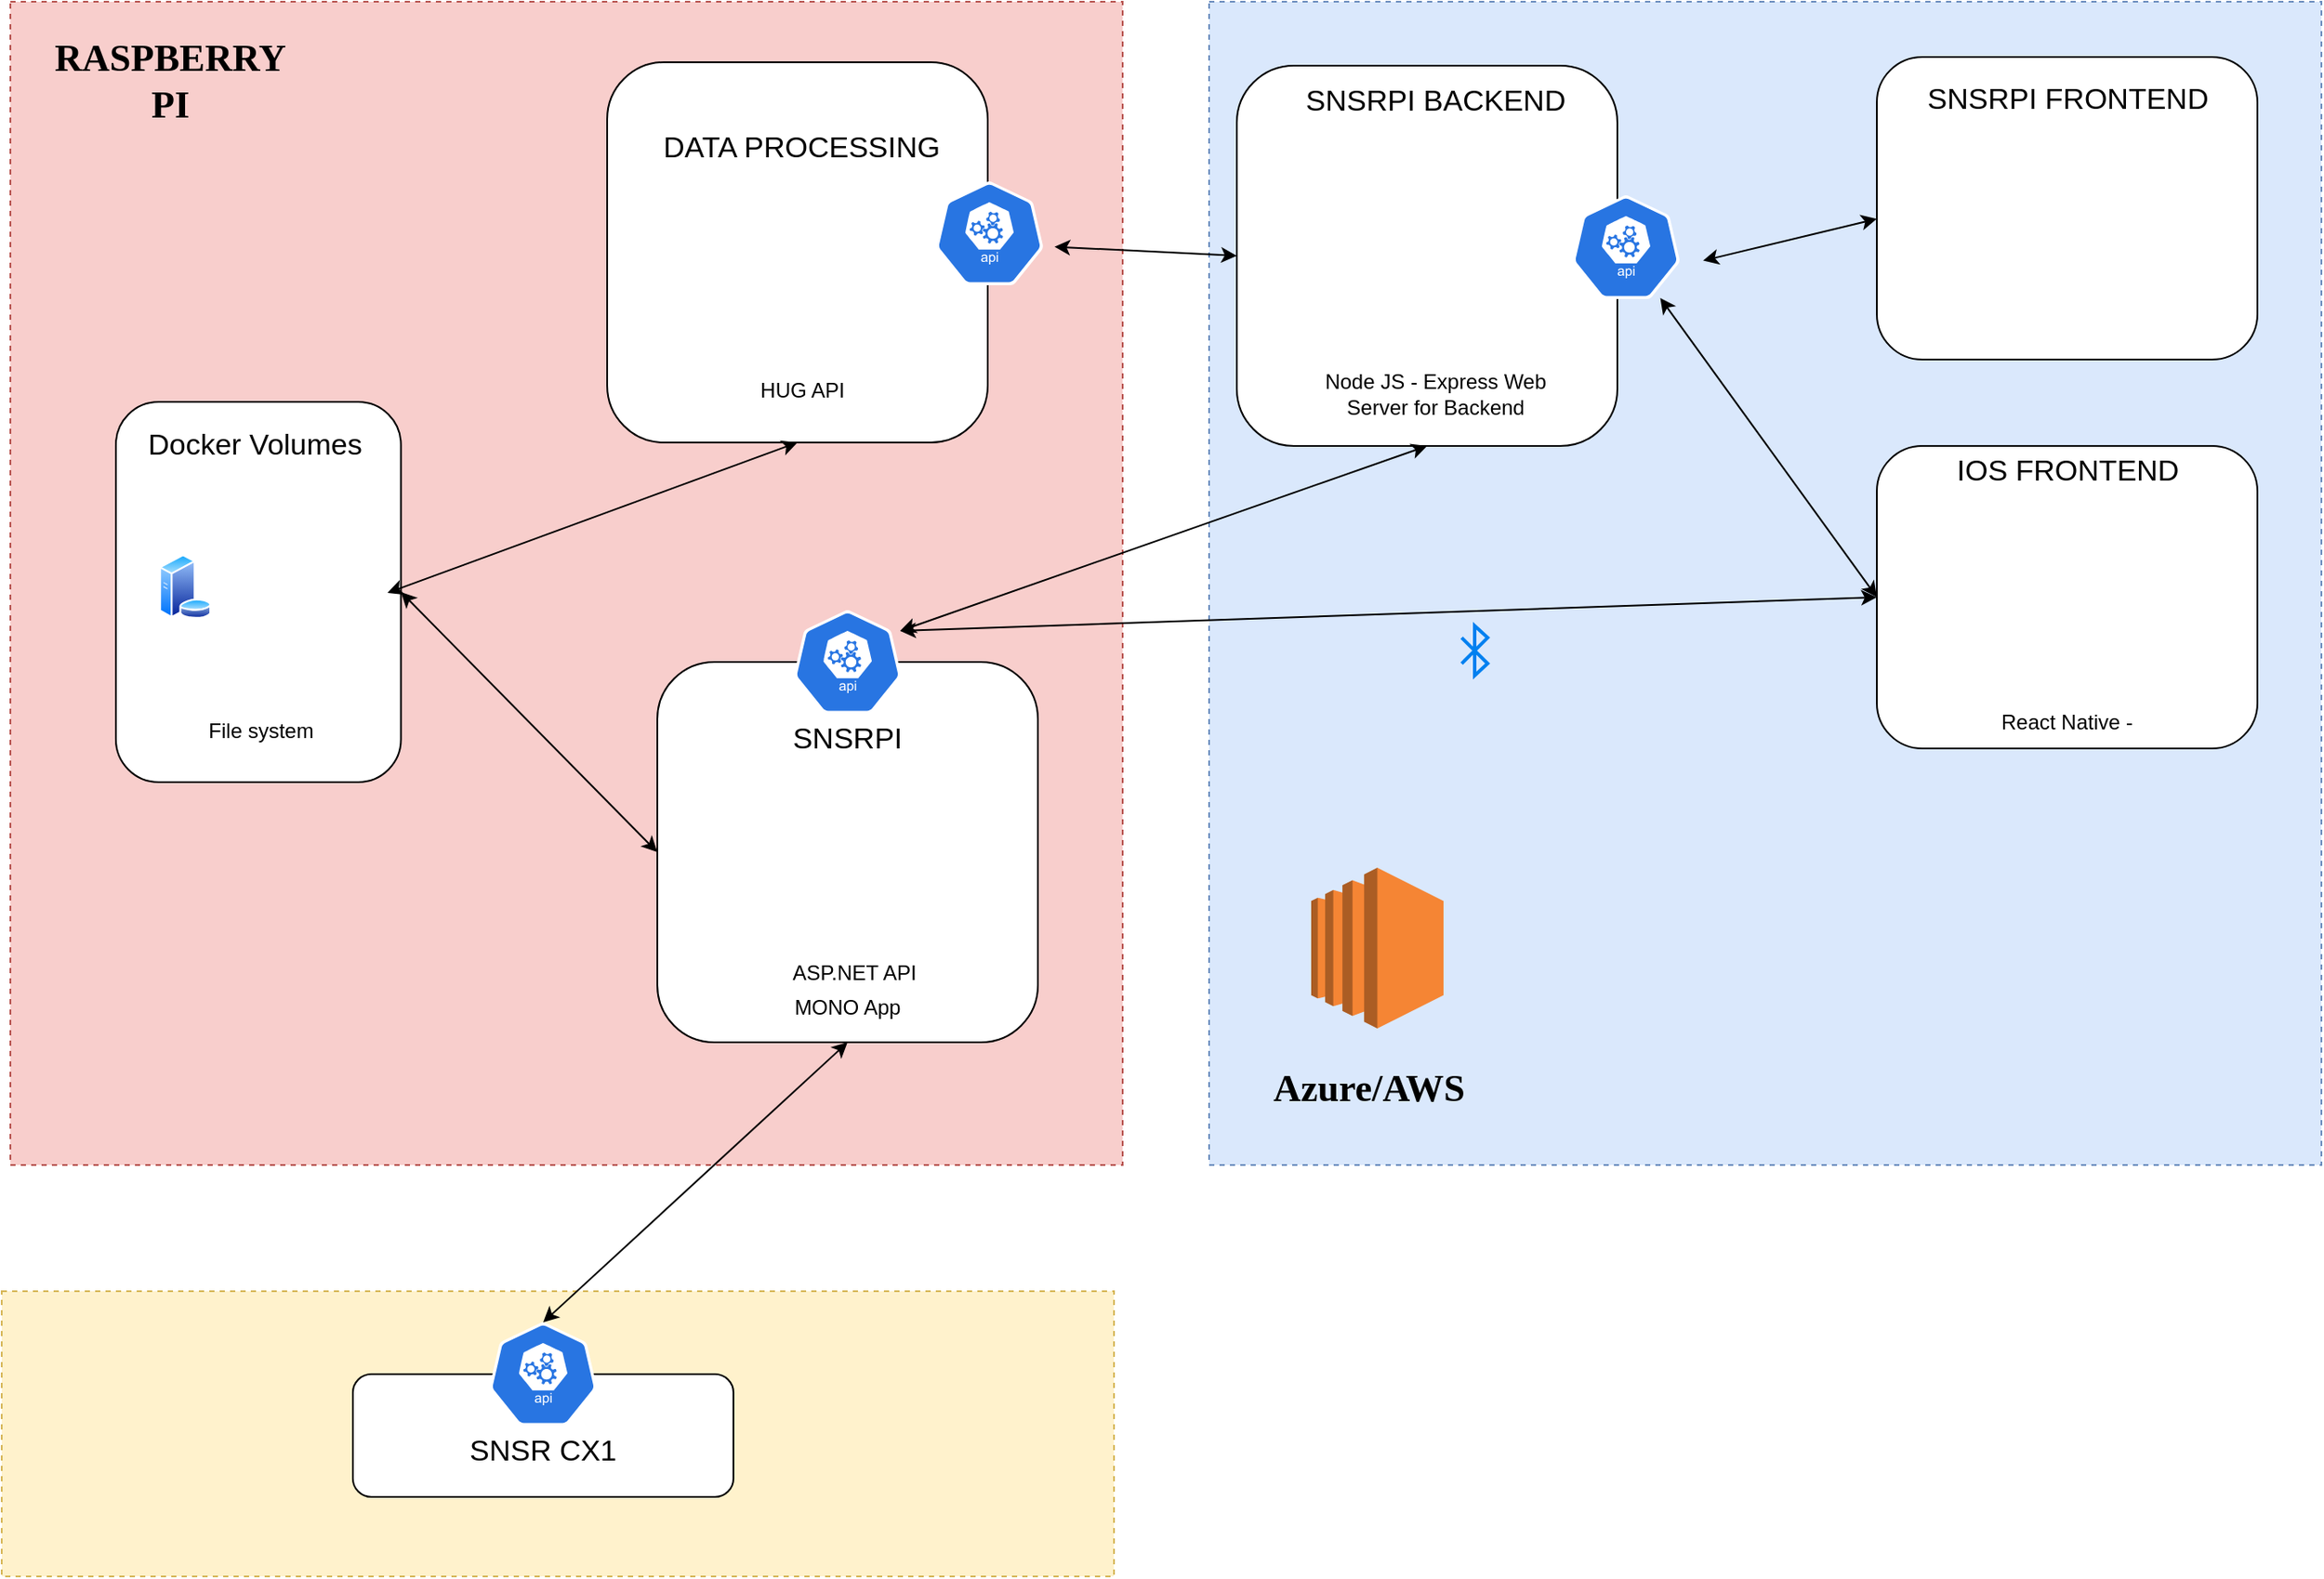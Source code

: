 <mxfile version="14.9.3" type="github">
  <diagram name="Page-1" id="5d7acffa-a066-3a61-03fe-96351882024d">
    <mxGraphModel dx="3176" dy="1286" grid="0" gridSize="10" guides="1" tooltips="1" connect="1" arrows="1" fold="1" page="1" pageScale="1" pageWidth="1100" pageHeight="850" background="#ffffff" math="0" shadow="0">
      <root>
        <mxCell id="0" />
        <mxCell id="1" parent="0" />
        <mxCell id="zZnXeD6LMVea68qLVW7M-81" value="" style="rounded=0;whiteSpace=wrap;html=1;fontFamily=Helvetica;fontSize=17;dashed=1;fillColor=#dae8fc;strokeColor=#6c8ebf;" vertex="1" parent="1">
          <mxGeometry x="444" y="143" width="643" height="673" as="geometry" />
        </mxCell>
        <mxCell id="zZnXeD6LMVea68qLVW7M-68" value="" style="rounded=0;whiteSpace=wrap;html=1;fontFamily=Helvetica;fontSize=17;dashed=1;fillColor=#f8cecc;strokeColor=#b85450;" vertex="1" parent="1">
          <mxGeometry x="-249" y="143" width="643" height="673" as="geometry" />
        </mxCell>
        <mxCell id="zZnXeD6LMVea68qLVW7M-42" style="edgeStyle=none;rounded=0;orthogonalLoop=1;jettySize=auto;html=1;exitX=0;exitY=0.5;exitDx=0;exitDy=0;fontFamily=Helvetica;fontSize=17;startArrow=classic;startFill=1;entryX=0.9;entryY=0.2;entryDx=0;entryDy=0;entryPerimeter=0;" edge="1" parent="1" source="zZnXeD6LMVea68qLVW7M-35" target="zZnXeD6LMVea68qLVW7M-22">
          <mxGeometry relative="1" as="geometry">
            <mxPoint x="600" y="560" as="targetPoint" />
          </mxGeometry>
        </mxCell>
        <mxCell id="zZnXeD6LMVea68qLVW7M-43" style="edgeStyle=none;rounded=0;orthogonalLoop=1;jettySize=auto;html=1;exitX=0;exitY=0.5;exitDx=0;exitDy=0;entryX=0.72;entryY=0.99;entryDx=0;entryDy=0;entryPerimeter=0;fontFamily=Helvetica;fontSize=17;startArrow=classic;startFill=1;" edge="1" parent="1" source="zZnXeD6LMVea68qLVW7M-35" target="zZnXeD6LMVea68qLVW7M-15">
          <mxGeometry relative="1" as="geometry" />
        </mxCell>
        <mxCell id="zZnXeD6LMVea68qLVW7M-35" value="" style="rounded=1;whiteSpace=wrap;html=1;" vertex="1" parent="1">
          <mxGeometry x="830" y="400" width="220" height="175" as="geometry" />
        </mxCell>
        <mxCell id="zZnXeD6LMVea68qLVW7M-14" value="" style="rounded=1;whiteSpace=wrap;html=1;" vertex="1" parent="1">
          <mxGeometry x="830" y="175" width="220" height="175" as="geometry" />
        </mxCell>
        <mxCell id="zZnXeD6LMVea68qLVW7M-32" style="rounded=0;orthogonalLoop=1;jettySize=auto;html=1;exitX=0;exitY=0.5;exitDx=0;exitDy=0;entryX=0.995;entryY=0.63;entryDx=0;entryDy=0;entryPerimeter=0;fontFamily=Helvetica;fontSize=17;startArrow=classic;startFill=1;" edge="1" parent="1" source="zZnXeD6LMVea68qLVW7M-2" target="zZnXeD6LMVea68qLVW7M-1">
          <mxGeometry relative="1" as="geometry" />
        </mxCell>
        <mxCell id="zZnXeD6LMVea68qLVW7M-2" value="" style="rounded=1;whiteSpace=wrap;html=1;" vertex="1" parent="1">
          <mxGeometry x="460" y="180" width="220" height="220" as="geometry" />
        </mxCell>
        <mxCell id="zZnXeD6LMVea68qLVW7M-3" value="SNSRPI BACKEND" style="text;html=1;strokeColor=none;fillColor=none;align=center;verticalAlign=middle;whiteSpace=wrap;rounded=0;fontFamily=Helvetica;fontSize=17;" vertex="1" parent="1">
          <mxGeometry x="485" y="191" width="180" height="20" as="geometry" />
        </mxCell>
        <mxCell id="zZnXeD6LMVea68qLVW7M-5" value="" style="shape=image;html=1;verticalAlign=top;verticalLabelPosition=bottom;labelBackgroundColor=#ffffff;imageAspect=0;aspect=fixed;image=https://cdn4.iconfinder.com/data/icons/logos-and-brands/512/233_Node_Js_logo-128.png" vertex="1" parent="1">
          <mxGeometry x="530" y="240" width="90" height="90" as="geometry" />
        </mxCell>
        <mxCell id="zZnXeD6LMVea68qLVW7M-6" value="Node JS - Express Web Server for Backend" style="text;html=1;strokeColor=none;fillColor=none;align=center;verticalAlign=middle;whiteSpace=wrap;rounded=0;" vertex="1" parent="1">
          <mxGeometry x="500" y="360" width="150" height="20" as="geometry" />
        </mxCell>
        <mxCell id="zZnXeD6LMVea68qLVW7M-15" value="" style="html=1;dashed=0;whitespace=wrap;fillColor=#2875E2;strokeColor=#ffffff;points=[[0.005,0.63,0],[0.1,0.2,0],[0.9,0.2,0],[0.5,0,0],[0.995,0.63,0],[0.72,0.99,0],[0.5,1,0],[0.28,0.99,0]];shape=mxgraph.kubernetes.icon;prIcon=api" vertex="1" parent="1">
          <mxGeometry x="640" y="255" width="90" height="60" as="geometry" />
        </mxCell>
        <mxCell id="zZnXeD6LMVea68qLVW7M-19" value="SNSRPI FRONTEND" style="text;html=1;strokeColor=none;fillColor=none;align=center;verticalAlign=middle;whiteSpace=wrap;rounded=0;fontSize=17;" vertex="1" parent="1">
          <mxGeometry x="852.5" y="190" width="175" height="20" as="geometry" />
        </mxCell>
        <mxCell id="zZnXeD6LMVea68qLVW7M-20" value="" style="shape=image;html=1;verticalAlign=top;verticalLabelPosition=bottom;labelBackgroundColor=#ffffff;imageAspect=0;aspect=fixed;image=https://cdn0.iconfinder.com/data/icons/logos-brands-in-colors/128/react-128.png" vertex="1" parent="1">
          <mxGeometry x="909" y="229" width="71.5" height="71.5" as="geometry" />
        </mxCell>
        <mxCell id="zZnXeD6LMVea68qLVW7M-29" value="" style="endArrow=classic;startArrow=classic;html=1;fontFamily=Helvetica;fontSize=17;exitX=0.9;exitY=0.2;exitDx=0;exitDy=0;exitPerimeter=0;entryX=0.5;entryY=1;entryDx=0;entryDy=0;" edge="1" parent="1" source="zZnXeD6LMVea68qLVW7M-22" target="zZnXeD6LMVea68qLVW7M-2">
          <mxGeometry width="50" height="50" relative="1" as="geometry">
            <mxPoint x="680" y="490" as="sourcePoint" />
            <mxPoint x="730" y="440" as="targetPoint" />
          </mxGeometry>
        </mxCell>
        <mxCell id="zZnXeD6LMVea68qLVW7M-30" value="" style="endArrow=classic;startArrow=classic;html=1;fontFamily=Helvetica;fontSize=17;exitX=0;exitY=0.535;exitDx=0;exitDy=0;exitPerimeter=0;entryX=0.995;entryY=0.63;entryDx=0;entryDy=0;entryPerimeter=0;" edge="1" parent="1" source="zZnXeD6LMVea68qLVW7M-14" target="zZnXeD6LMVea68qLVW7M-15">
          <mxGeometry width="50" height="50" relative="1" as="geometry">
            <mxPoint x="750" y="470" as="sourcePoint" />
            <mxPoint x="752" y="330" as="targetPoint" />
          </mxGeometry>
        </mxCell>
        <mxCell id="zZnXeD6LMVea68qLVW7M-36" value="" style="shape=image;html=1;verticalAlign=top;verticalLabelPosition=bottom;labelBackgroundColor=#ffffff;imageAspect=0;aspect=fixed;image=https://cdn0.iconfinder.com/data/icons/logos-brands-in-colors/128/react-128.png" vertex="1" parent="1">
          <mxGeometry x="960" y="449.75" width="67.5" height="67.5" as="geometry" />
        </mxCell>
        <mxCell id="zZnXeD6LMVea68qLVW7M-37" value="IOS FRONTEND" style="text;html=1;strokeColor=none;fillColor=none;align=center;verticalAlign=middle;whiteSpace=wrap;rounded=0;fontSize=17;" vertex="1" parent="1">
          <mxGeometry x="852.5" y="405" width="175" height="20" as="geometry" />
        </mxCell>
        <mxCell id="zZnXeD6LMVea68qLVW7M-38" value="React Native -" style="text;html=1;strokeColor=none;fillColor=none;align=center;verticalAlign=middle;whiteSpace=wrap;rounded=0;" vertex="1" parent="1">
          <mxGeometry x="865" y="550" width="150" height="20" as="geometry" />
        </mxCell>
        <mxCell id="zZnXeD6LMVea68qLVW7M-47" value="" style="html=1;verticalLabelPosition=bottom;align=center;labelBackgroundColor=#ffffff;verticalAlign=top;strokeWidth=2;strokeColor=#0080F0;shadow=0;dashed=0;shape=mxgraph.ios7.icons.bluetooth;pointerEvents=1;fontFamily=Helvetica;fontSize=17;" vertex="1" parent="1">
          <mxGeometry x="590" y="504" width="15" height="28.8" as="geometry" />
        </mxCell>
        <mxCell id="zZnXeD6LMVea68qLVW7M-49" value="" style="group" vertex="1" connectable="0" parent="1">
          <mxGeometry x="125" y="495" width="243" height="277" as="geometry" />
        </mxCell>
        <mxCell id="zZnXeD6LMVea68qLVW7M-40" value="" style="group" vertex="1" connectable="0" parent="zZnXeD6LMVea68qLVW7M-49">
          <mxGeometry y="30" width="243" height="247" as="geometry" />
        </mxCell>
        <mxCell id="zZnXeD6LMVea68qLVW7M-16" value="" style="rounded=1;whiteSpace=wrap;html=1;" vertex="1" parent="zZnXeD6LMVea68qLVW7M-40">
          <mxGeometry width="220" height="220" as="geometry" />
        </mxCell>
        <mxCell id="zZnXeD6LMVea68qLVW7M-21" value="SNSRPI" style="text;html=1;strokeColor=none;fillColor=none;align=center;verticalAlign=middle;whiteSpace=wrap;rounded=0;fontFamily=Helvetica;fontSize=17;" vertex="1" parent="zZnXeD6LMVea68qLVW7M-40">
          <mxGeometry x="20" y="35" width="180" height="20" as="geometry" />
        </mxCell>
        <mxCell id="zZnXeD6LMVea68qLVW7M-33" value="" style="shape=image;html=1;verticalAlign=top;verticalLabelPosition=bottom;labelBackgroundColor=#ffffff;imageAspect=0;aspect=fixed;image=https://cdn1.iconfinder.com/data/icons/Momentum_GlossyEntireSet/32/c.png;fontFamily=Helvetica;fontSize=17;" vertex="1" parent="zZnXeD6LMVea68qLVW7M-40">
          <mxGeometry x="40" y="85" width="50" height="50" as="geometry" />
        </mxCell>
        <mxCell id="zZnXeD6LMVea68qLVW7M-44" value="MONO App&lt;br&gt;" style="text;html=1;strokeColor=none;fillColor=none;align=center;verticalAlign=middle;whiteSpace=wrap;rounded=0;" vertex="1" parent="zZnXeD6LMVea68qLVW7M-40">
          <mxGeometry x="35" y="190" width="150" height="20" as="geometry" />
        </mxCell>
        <mxCell id="zZnXeD6LMVea68qLVW7M-59" value="" style="shape=image;html=1;verticalAlign=top;verticalLabelPosition=bottom;labelBackgroundColor=#ffffff;imageAspect=0;aspect=fixed;image=https://cdn3.iconfinder.com/data/icons/social-media-2169/24/social_media_social_media_logo_docker-128.png;fontFamily=Helvetica;fontSize=17;" vertex="1" parent="zZnXeD6LMVea68qLVW7M-40">
          <mxGeometry x="172" y="176" width="71" height="71" as="geometry" />
        </mxCell>
        <mxCell id="zZnXeD6LMVea68qLVW7M-22" value="" style="html=1;dashed=0;whitespace=wrap;fillColor=#2875E2;strokeColor=#ffffff;points=[[0.005,0.63,0],[0.1,0.2,0],[0.9,0.2,0],[0.5,0,0],[0.995,0.63,0],[0.72,0.99,0],[0.5,1,0],[0.28,0.99,0]];shape=mxgraph.kubernetes.icon;prIcon=api" vertex="1" parent="zZnXeD6LMVea68qLVW7M-49">
          <mxGeometry x="72" width="76" height="60" as="geometry" />
        </mxCell>
        <mxCell id="zZnXeD6LMVea68qLVW7M-50" value="" style="group" vertex="1" connectable="0" parent="1">
          <mxGeometry x="96" y="178" width="259" height="239" as="geometry" />
        </mxCell>
        <mxCell id="zZnXeD6LMVea68qLVW7M-46" value="" style="group" vertex="1" connectable="0" parent="zZnXeD6LMVea68qLVW7M-50">
          <mxGeometry width="238" height="239" as="geometry" />
        </mxCell>
        <mxCell id="zZnXeD6LMVea68qLVW7M-17" value="" style="rounded=1;whiteSpace=wrap;html=1;" vertex="1" parent="zZnXeD6LMVea68qLVW7M-46">
          <mxGeometry width="220" height="220" as="geometry" />
        </mxCell>
        <mxCell id="zZnXeD6LMVea68qLVW7M-4" value="" style="shape=image;html=1;verticalAlign=top;verticalLabelPosition=bottom;labelBackgroundColor=#ffffff;imageAspect=0;aspect=fixed;image=https://cdn4.iconfinder.com/data/icons/logos-and-brands/512/267_Python_logo-128.png" vertex="1" parent="zZnXeD6LMVea68qLVW7M-46">
          <mxGeometry x="61" y="70" width="80" height="80" as="geometry" />
        </mxCell>
        <mxCell id="zZnXeD6LMVea68qLVW7M-23" value="DATA PROCESSING" style="text;html=1;strokeColor=none;fillColor=none;align=center;verticalAlign=middle;whiteSpace=wrap;rounded=0;fontSize=17;" vertex="1" parent="zZnXeD6LMVea68qLVW7M-46">
          <mxGeometry x="25" y="40" width="175" height="20" as="geometry" />
        </mxCell>
        <mxCell id="zZnXeD6LMVea68qLVW7M-34" value="HUG API" style="text;html=1;strokeColor=none;fillColor=none;align=center;verticalAlign=middle;whiteSpace=wrap;rounded=0;" vertex="1" parent="zZnXeD6LMVea68qLVW7M-46">
          <mxGeometry x="37.5" y="180" width="150" height="20" as="geometry" />
        </mxCell>
        <mxCell id="zZnXeD6LMVea68qLVW7M-62" value="" style="shape=image;html=1;verticalAlign=top;verticalLabelPosition=bottom;labelBackgroundColor=#ffffff;imageAspect=0;aspect=fixed;image=https://cdn3.iconfinder.com/data/icons/social-media-2169/24/social_media_social_media_logo_docker-128.png;fontFamily=Helvetica;fontSize=17;" vertex="1" parent="zZnXeD6LMVea68qLVW7M-46">
          <mxGeometry x="175" y="176" width="63" height="63" as="geometry" />
        </mxCell>
        <mxCell id="zZnXeD6LMVea68qLVW7M-1" value="" style="html=1;dashed=0;whitespace=wrap;fillColor=#2875E2;strokeColor=#ffffff;points=[[0.005,0.63,0],[0.1,0.2,0],[0.9,0.2,0],[0.5,0,0],[0.995,0.63,0],[0.72,0.99,0],[0.5,1,0],[0.28,0.99,0]];shape=mxgraph.kubernetes.icon;prIcon=api" vertex="1" parent="zZnXeD6LMVea68qLVW7M-50">
          <mxGeometry x="183" y="69" width="76" height="60" as="geometry" />
        </mxCell>
        <mxCell id="zZnXeD6LMVea68qLVW7M-45" value="ASP.NET API&lt;br&gt;" style="text;html=1;strokeColor=none;fillColor=none;align=center;verticalAlign=middle;whiteSpace=wrap;rounded=0;" vertex="1" parent="1">
          <mxGeometry x="164" y="695" width="150" height="20" as="geometry" />
        </mxCell>
        <mxCell id="zZnXeD6LMVea68qLVW7M-51" value="" style="group" vertex="1" connectable="0" parent="1">
          <mxGeometry x="-194" y="359.5" width="194" height="256" as="geometry" />
        </mxCell>
        <mxCell id="zZnXeD6LMVea68qLVW7M-53" value="" style="rounded=1;whiteSpace=wrap;html=1;" vertex="1" parent="zZnXeD6LMVea68qLVW7M-51">
          <mxGeometry x="5.992" y="15" width="164.788" height="220" as="geometry" />
        </mxCell>
        <mxCell id="zZnXeD6LMVea68qLVW7M-55" value="Docker Volumes" style="text;html=1;strokeColor=none;fillColor=none;align=center;verticalAlign=middle;whiteSpace=wrap;rounded=0;fontSize=17;" vertex="1" parent="zZnXeD6LMVea68qLVW7M-51">
          <mxGeometry x="20.973" y="30" width="131.081" height="20" as="geometry" />
        </mxCell>
        <mxCell id="zZnXeD6LMVea68qLVW7M-56" value="File system" style="text;html=1;strokeColor=none;fillColor=none;align=center;verticalAlign=middle;whiteSpace=wrap;rounded=0;" vertex="1" parent="zZnXeD6LMVea68qLVW7M-51">
          <mxGeometry x="34.081" y="195" width="112.355" height="20" as="geometry" />
        </mxCell>
        <mxCell id="zZnXeD6LMVea68qLVW7M-58" value="" style="shape=image;html=1;verticalAlign=top;verticalLabelPosition=bottom;labelBackgroundColor=#ffffff;imageAspect=0;aspect=fixed;image=https://cdn3.iconfinder.com/data/icons/social-media-2169/24/social_media_social_media_logo_docker-128.png;fontFamily=Helvetica;fontSize=17;" vertex="1" parent="zZnXeD6LMVea68qLVW7M-51">
          <mxGeometry x="137.822" y="185" width="53.181" height="53.181" as="geometry" />
        </mxCell>
        <mxCell id="zZnXeD6LMVea68qLVW7M-63" value="" style="aspect=fixed;perimeter=ellipsePerimeter;html=1;align=center;shadow=0;dashed=0;spacingTop=3;image;image=img/lib/active_directory/database_server.svg;fontFamily=Helvetica;fontSize=17;" vertex="1" parent="zZnXeD6LMVea68qLVW7M-51">
          <mxGeometry x="30.71" y="103" width="30.71" height="37.452" as="geometry" />
        </mxCell>
        <mxCell id="zZnXeD6LMVea68qLVW7M-60" value="" style="shape=image;html=1;verticalAlign=top;verticalLabelPosition=bottom;labelBackgroundColor=#ffffff;imageAspect=0;aspect=fixed;image=https://cdn3.iconfinder.com/data/icons/social-media-2169/24/social_media_social_media_logo_docker-128.png;fontFamily=Helvetica;fontSize=17;" vertex="1" parent="1">
          <mxGeometry x="1007" y="308" width="71" height="71" as="geometry" />
        </mxCell>
        <mxCell id="zZnXeD6LMVea68qLVW7M-61" value="" style="shape=image;html=1;verticalAlign=top;verticalLabelPosition=bottom;labelBackgroundColor=#ffffff;imageAspect=0;aspect=fixed;image=https://cdn3.iconfinder.com/data/icons/social-media-2169/24/social_media_social_media_logo_docker-128.png;fontFamily=Helvetica;fontSize=17;" vertex="1" parent="1">
          <mxGeometry x="648" y="354" width="63" height="63" as="geometry" />
        </mxCell>
        <mxCell id="zZnXeD6LMVea68qLVW7M-64" style="edgeStyle=none;rounded=0;orthogonalLoop=1;jettySize=auto;html=1;exitX=0;exitY=0.5;exitDx=0;exitDy=0;entryX=1;entryY=0.5;entryDx=0;entryDy=0;fontFamily=Helvetica;fontSize=17;startArrow=classic;startFill=1;" edge="1" parent="1" source="zZnXeD6LMVea68qLVW7M-16" target="zZnXeD6LMVea68qLVW7M-53">
          <mxGeometry relative="1" as="geometry" />
        </mxCell>
        <mxCell id="zZnXeD6LMVea68qLVW7M-65" style="edgeStyle=none;rounded=0;orthogonalLoop=1;jettySize=auto;html=1;exitX=0.5;exitY=1;exitDx=0;exitDy=0;fontFamily=Helvetica;fontSize=17;startArrow=classic;startFill=1;" edge="1" parent="1" source="zZnXeD6LMVea68qLVW7M-17">
          <mxGeometry relative="1" as="geometry">
            <mxPoint x="-31" y="485" as="targetPoint" />
          </mxGeometry>
        </mxCell>
        <mxCell id="zZnXeD6LMVea68qLVW7M-70" value="RASPBERRY PI" style="text;html=1;strokeColor=none;fillColor=none;align=center;verticalAlign=middle;whiteSpace=wrap;rounded=0;dashed=1;fontFamily=Lucida Console;fontSize=22;fontStyle=1" vertex="1" parent="1">
          <mxGeometry x="-230" y="165" width="147" height="47" as="geometry" />
        </mxCell>
        <mxCell id="zZnXeD6LMVea68qLVW7M-71" value="" style="rounded=0;whiteSpace=wrap;html=1;fontFamily=Helvetica;fontSize=17;dashed=1;fillColor=#fff2cc;strokeColor=#d6b656;" vertex="1" parent="1">
          <mxGeometry x="-254" y="889" width="643" height="165" as="geometry" />
        </mxCell>
        <mxCell id="zZnXeD6LMVea68qLVW7M-74" value="" style="rounded=1;whiteSpace=wrap;html=1;" vertex="1" parent="1">
          <mxGeometry x="-51" y="937" width="220" height="71" as="geometry" />
        </mxCell>
        <mxCell id="zZnXeD6LMVea68qLVW7M-75" value="SNSR CX1" style="text;html=1;strokeColor=none;fillColor=none;align=center;verticalAlign=middle;whiteSpace=wrap;rounded=0;fontFamily=Helvetica;fontSize=17;" vertex="1" parent="1">
          <mxGeometry x="-31" y="972" width="180" height="20" as="geometry" />
        </mxCell>
        <mxCell id="zZnXeD6LMVea68qLVW7M-79" value="" style="html=1;dashed=0;whitespace=wrap;fillColor=#2875E2;strokeColor=#ffffff;points=[[0.005,0.63,0],[0.1,0.2,0],[0.9,0.2,0],[0.5,0,0],[0.995,0.63,0],[0.72,0.99,0],[0.5,1,0],[0.28,0.99,0]];shape=mxgraph.kubernetes.icon;prIcon=api" vertex="1" parent="1">
          <mxGeometry x="21" y="907" width="76" height="60" as="geometry" />
        </mxCell>
        <mxCell id="zZnXeD6LMVea68qLVW7M-80" style="edgeStyle=none;rounded=0;orthogonalLoop=1;jettySize=auto;html=1;exitX=0.5;exitY=1;exitDx=0;exitDy=0;entryX=0.5;entryY=0;entryDx=0;entryDy=0;entryPerimeter=0;fontFamily=Helvetica;fontSize=17;startArrow=classic;startFill=1;" edge="1" parent="1" source="zZnXeD6LMVea68qLVW7M-16" target="zZnXeD6LMVea68qLVW7M-79">
          <mxGeometry relative="1" as="geometry" />
        </mxCell>
        <mxCell id="zZnXeD6LMVea68qLVW7M-82" value="Azure/AWS" style="text;html=1;strokeColor=none;fillColor=none;align=center;verticalAlign=middle;whiteSpace=wrap;rounded=0;dashed=1;fontFamily=Lucida Console;fontSize=22;fontStyle=1" vertex="1" parent="1">
          <mxGeometry x="463" y="748" width="147" height="47" as="geometry" />
        </mxCell>
        <mxCell id="zZnXeD6LMVea68qLVW7M-83" value="" style="outlineConnect=0;dashed=0;verticalLabelPosition=bottom;verticalAlign=top;align=center;html=1;shape=mxgraph.aws3.ec2;fillColor=#F58534;gradientColor=none;fontFamily=Lucida Console;fontSize=22;" vertex="1" parent="1">
          <mxGeometry x="503" y="644" width="76.5" height="93" as="geometry" />
        </mxCell>
      </root>
    </mxGraphModel>
  </diagram>
</mxfile>
